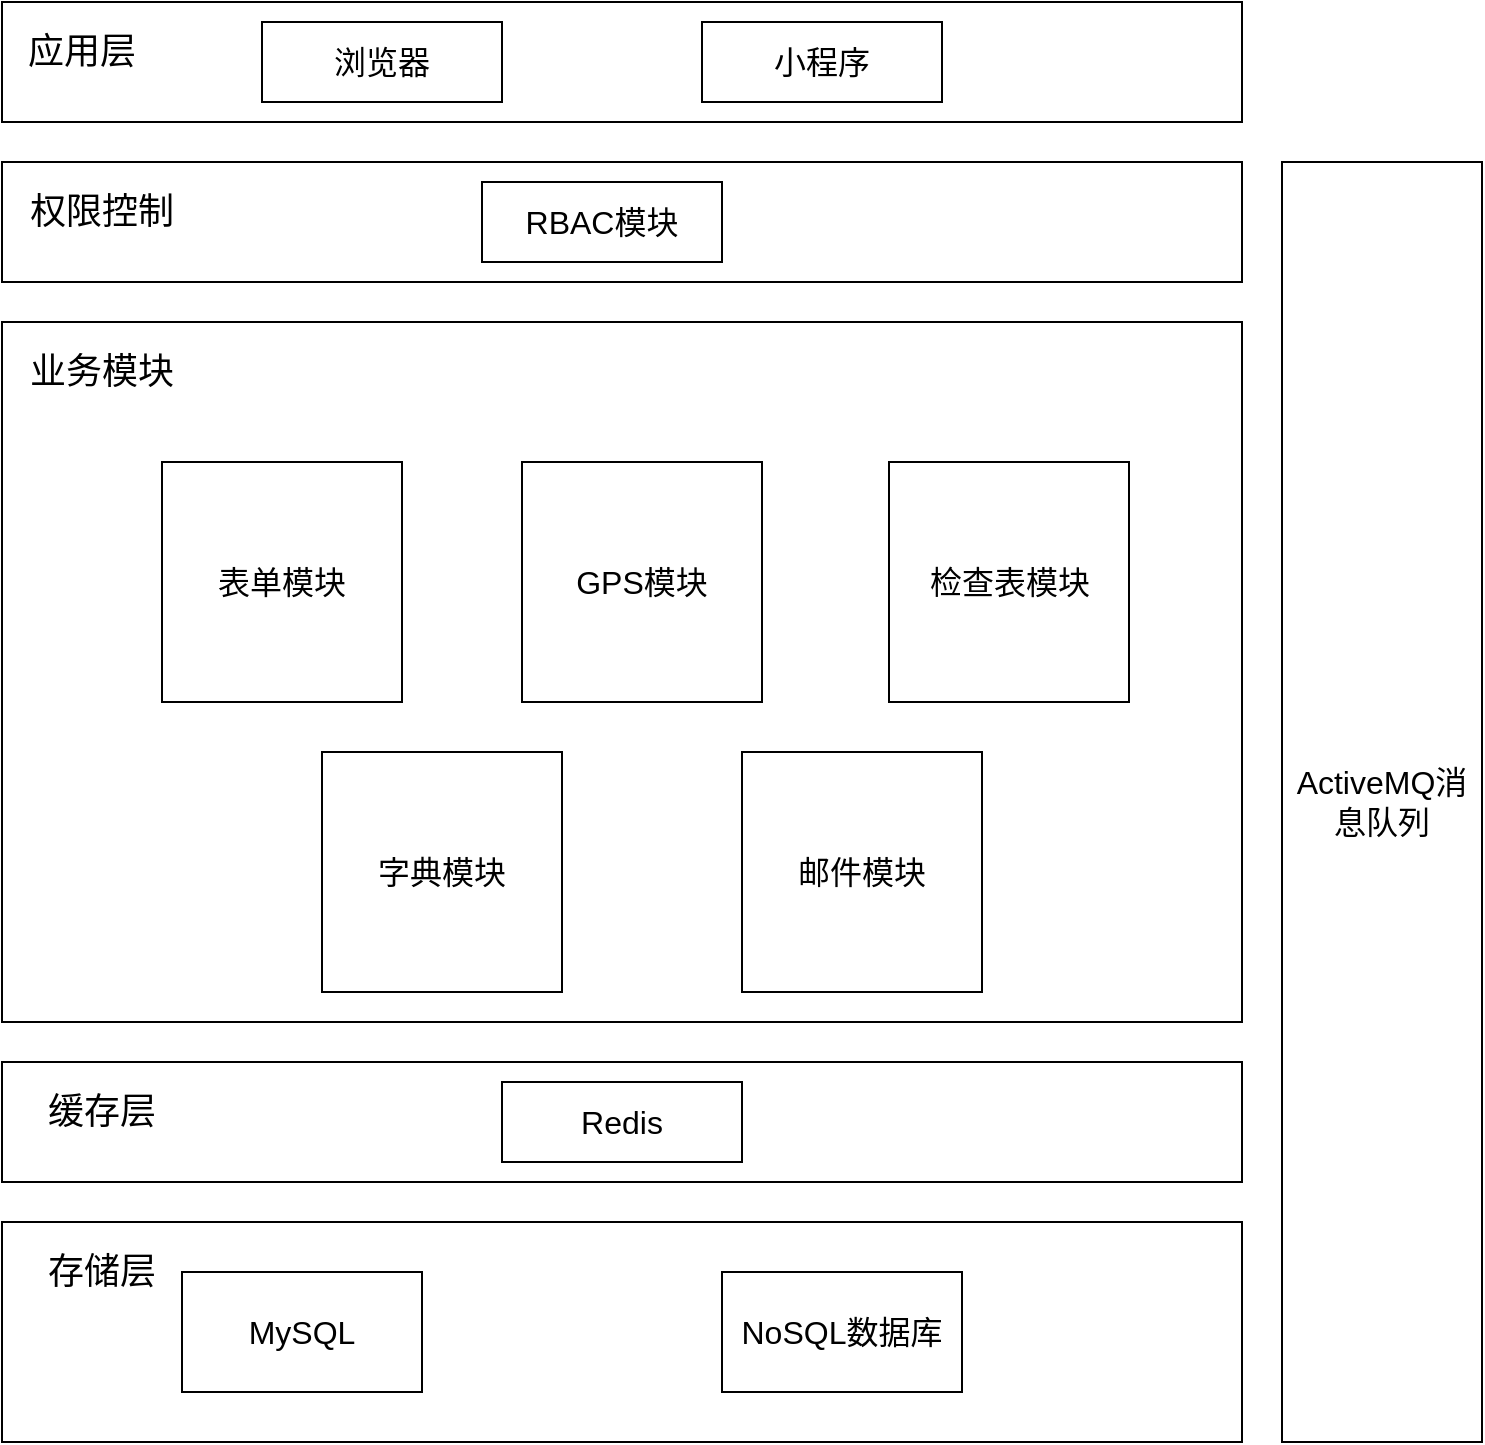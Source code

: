 <mxfile version="16.6.5" type="github">
  <diagram id="S_uzsy8baUlCYlhh0wyh" name="Page-1">
    <mxGraphModel dx="2370" dy="1228" grid="1" gridSize="10" guides="1" tooltips="1" connect="1" arrows="1" fold="1" page="1" pageScale="1" pageWidth="827" pageHeight="1169" math="0" shadow="0">
      <root>
        <mxCell id="0" />
        <mxCell id="1" parent="0" />
        <mxCell id="crSkOfjxvRrUMkr8Q7-_-1" value="" style="rounded=0;whiteSpace=wrap;html=1;fontSize=16;" vertex="1" parent="1">
          <mxGeometry x="120" y="120" width="620" height="60" as="geometry" />
        </mxCell>
        <mxCell id="crSkOfjxvRrUMkr8Q7-_-2" value="" style="rounded=0;whiteSpace=wrap;html=1;fontSize=16;" vertex="1" parent="1">
          <mxGeometry x="120" y="280" width="620" height="350" as="geometry" />
        </mxCell>
        <mxCell id="crSkOfjxvRrUMkr8Q7-_-3" value="GPS模块" style="whiteSpace=wrap;html=1;aspect=fixed;fontSize=16;" vertex="1" parent="1">
          <mxGeometry x="380" y="350" width="120" height="120" as="geometry" />
        </mxCell>
        <mxCell id="crSkOfjxvRrUMkr8Q7-_-4" value="检查表模块" style="whiteSpace=wrap;html=1;aspect=fixed;fontSize=16;" vertex="1" parent="1">
          <mxGeometry x="563.5" y="350" width="120" height="120" as="geometry" />
        </mxCell>
        <mxCell id="crSkOfjxvRrUMkr8Q7-_-5" value="表单模块" style="whiteSpace=wrap;html=1;aspect=fixed;gradientColor=none;fontSize=16;" vertex="1" parent="1">
          <mxGeometry x="200" y="350" width="120" height="120" as="geometry" />
        </mxCell>
        <mxCell id="crSkOfjxvRrUMkr8Q7-_-6" value="字典模块" style="whiteSpace=wrap;html=1;aspect=fixed;fontSize=16;" vertex="1" parent="1">
          <mxGeometry x="280" y="495" width="120" height="120" as="geometry" />
        </mxCell>
        <mxCell id="crSkOfjxvRrUMkr8Q7-_-7" value="邮件模块" style="whiteSpace=wrap;html=1;aspect=fixed;fontSize=16;" vertex="1" parent="1">
          <mxGeometry x="490" y="495" width="120" height="120" as="geometry" />
        </mxCell>
        <mxCell id="crSkOfjxvRrUMkr8Q7-_-8" value="" style="rounded=0;whiteSpace=wrap;html=1;fontSize=16;" vertex="1" parent="1">
          <mxGeometry x="120" y="200" width="620" height="60" as="geometry" />
        </mxCell>
        <mxCell id="crSkOfjxvRrUMkr8Q7-_-9" value="浏览器" style="rounded=0;whiteSpace=wrap;html=1;fontSize=16;" vertex="1" parent="1">
          <mxGeometry x="250" y="130" width="120" height="40" as="geometry" />
        </mxCell>
        <mxCell id="crSkOfjxvRrUMkr8Q7-_-10" value="" style="rounded=0;whiteSpace=wrap;html=1;fontSize=16;" vertex="1" parent="1">
          <mxGeometry x="120" y="730" width="620" height="110" as="geometry" />
        </mxCell>
        <mxCell id="crSkOfjxvRrUMkr8Q7-_-11" value="MySQL" style="rounded=0;whiteSpace=wrap;html=1;fontSize=16;" vertex="1" parent="1">
          <mxGeometry x="210" y="755" width="120" height="60" as="geometry" />
        </mxCell>
        <mxCell id="crSkOfjxvRrUMkr8Q7-_-12" value="NoSQL数据库" style="rounded=0;whiteSpace=wrap;html=1;fontSize=16;" vertex="1" parent="1">
          <mxGeometry x="480" y="755" width="120" height="60" as="geometry" />
        </mxCell>
        <mxCell id="crSkOfjxvRrUMkr8Q7-_-13" value="权限控制" style="text;html=1;strokeColor=none;fillColor=none;align=center;verticalAlign=middle;whiteSpace=wrap;rounded=0;fontSize=18;" vertex="1" parent="1">
          <mxGeometry x="130" y="210" width="80" height="30" as="geometry" />
        </mxCell>
        <mxCell id="crSkOfjxvRrUMkr8Q7-_-14" value="业务模块" style="text;html=1;strokeColor=none;fillColor=none;align=center;verticalAlign=middle;whiteSpace=wrap;rounded=0;fontSize=18;" vertex="1" parent="1">
          <mxGeometry x="120" y="290" width="100" height="30" as="geometry" />
        </mxCell>
        <mxCell id="crSkOfjxvRrUMkr8Q7-_-15" value="" style="rounded=0;whiteSpace=wrap;html=1;fontSize=16;" vertex="1" parent="1">
          <mxGeometry x="120" y="650" width="620" height="60" as="geometry" />
        </mxCell>
        <mxCell id="crSkOfjxvRrUMkr8Q7-_-16" value="Redis" style="rounded=0;whiteSpace=wrap;html=1;fontSize=16;" vertex="1" parent="1">
          <mxGeometry x="370" y="660" width="120" height="40" as="geometry" />
        </mxCell>
        <mxCell id="crSkOfjxvRrUMkr8Q7-_-17" value="缓存层" style="text;html=1;strokeColor=none;fillColor=none;align=center;verticalAlign=middle;whiteSpace=wrap;rounded=0;fontSize=18;" vertex="1" parent="1">
          <mxGeometry x="130" y="660" width="80" height="30" as="geometry" />
        </mxCell>
        <mxCell id="crSkOfjxvRrUMkr8Q7-_-18" value="存储层" style="text;html=1;strokeColor=none;fillColor=none;align=center;verticalAlign=middle;whiteSpace=wrap;rounded=0;fontSize=18;" vertex="1" parent="1">
          <mxGeometry x="130" y="740" width="80" height="30" as="geometry" />
        </mxCell>
        <mxCell id="crSkOfjxvRrUMkr8Q7-_-19" value="ActiveMQ消息队列" style="rounded=0;whiteSpace=wrap;html=1;fontSize=16;gradientColor=none;" vertex="1" parent="1">
          <mxGeometry x="760" y="200" width="100" height="640" as="geometry" />
        </mxCell>
        <mxCell id="crSkOfjxvRrUMkr8Q7-_-20" value="小程序" style="rounded=0;whiteSpace=wrap;html=1;fontSize=16;" vertex="1" parent="1">
          <mxGeometry x="470" y="130" width="120" height="40" as="geometry" />
        </mxCell>
        <mxCell id="crSkOfjxvRrUMkr8Q7-_-21" value="应用层" style="text;html=1;strokeColor=none;fillColor=none;align=center;verticalAlign=middle;whiteSpace=wrap;rounded=0;fontSize=18;" vertex="1" parent="1">
          <mxGeometry x="120" y="130" width="80" height="30" as="geometry" />
        </mxCell>
        <mxCell id="crSkOfjxvRrUMkr8Q7-_-22" value="RBAC模块" style="rounded=0;whiteSpace=wrap;html=1;fontSize=16;" vertex="1" parent="1">
          <mxGeometry x="360" y="210" width="120" height="40" as="geometry" />
        </mxCell>
      </root>
    </mxGraphModel>
  </diagram>
</mxfile>
